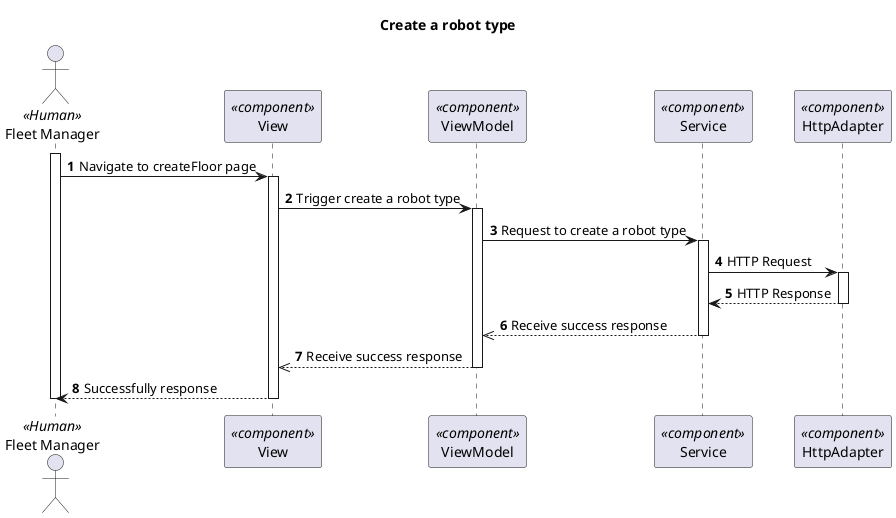 @startuml Process View - Level 3

autonumber
skinparam packageStyle rect

title Create a robot type

actor "Fleet Manager" as FM <<Human>>
participant "View" as view <<component>>
participant "ViewModel" as viewModel <<component>>
participant "Service" as service <<component>>
participant "HttpAdapter" as httpAdapter <<component>>

activate FM
FM -> view : Navigate to createFloor page
activate view
view -> viewModel : Trigger create a robot type

activate viewModel
viewModel -> service : Request to create a robot type

activate service
service -> httpAdapter : HTTP Request
activate httpAdapter
httpAdapter --> service : HTTP Response
deactivate httpAdapter

service -->> viewModel : Receive success response
deactivate service

viewModel -->> view : Receive success response
deactivate viewModel

view --> FM : Successfully response
deactivate view

deactivate FM
@enduml

